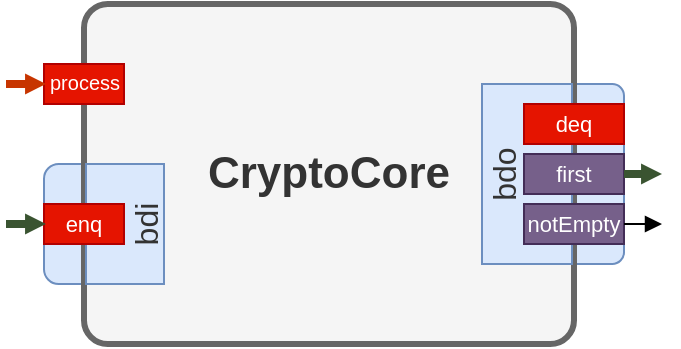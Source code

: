 <mxfile version="13.9.9" type="device"><diagram id="mfvP53huj2iRcH7EizIU" name="Page-1"><mxGraphModel dx="946" dy="672" grid="1" gridSize="10" guides="1" tooltips="1" connect="1" arrows="1" fold="1" page="1" pageScale="1" pageWidth="850" pageHeight="1100" math="0" shadow="0"><root><mxCell id="0"/><mxCell id="1" parent="0"/><mxCell id="9_TuVH1ARKfoisOt2Kd9-10" value="" style="rounded=1;whiteSpace=wrap;html=1;strokeWidth=1;fillColor=#dae8fc;strokeColor=#6c8ebf;" parent="1" vertex="1"><mxGeometry x="210" y="270" width="49" height="60" as="geometry"/></mxCell><mxCell id="9_TuVH1ARKfoisOt2Kd9-9" value="" style="rounded=1;whiteSpace=wrap;html=1;fillColor=#dae8fc;strokeColor=#6c8ebf;strokeWidth=1;" parent="1" vertex="1"><mxGeometry x="461" y="230" width="39" height="90" as="geometry"/></mxCell><mxCell id="WyTX-RN73b4iVx-SWu1v-1" value="&lt;font style=&quot;font-size: 22px&quot;&gt;&lt;b&gt;CryptoCore&lt;/b&gt;&lt;/font&gt;" style="whiteSpace=wrap;html=1;rounded=1;arcSize=7;strokeWidth=3;fillColor=#f5f5f5;strokeColor=#666666;fontColor=#333333;" parent="1" vertex="1"><mxGeometry x="230" y="190" width="245" height="170" as="geometry"/></mxCell><mxCell id="WyTX-RN73b4iVx-SWu1v-6" value="process" style="text;html=1;align=center;verticalAlign=middle;whiteSpace=wrap;rounded=0;fontSize=10;spacingLeft=1;strokeColor=#B20000;fillColor=#e51400;fontColor=#ffffff;spacingBottom=3;" parent="1" vertex="1"><mxGeometry x="210" y="220" width="40" height="20" as="geometry"/></mxCell><mxCell id="WyTX-RN73b4iVx-SWu1v-3" value="&lt;font style=&quot;font-size: 16px;&quot;&gt;&lt;span style=&quot;font-size: 16px;&quot;&gt;bdi&lt;/span&gt;&lt;br style=&quot;font-size: 16px;&quot;&gt;&lt;/font&gt;" style="rounded=0;whiteSpace=wrap;html=1;align=center;fontSize=16;horizontal=0;verticalAlign=bottom;spacing=-1;spacingTop=3;strokeWidth=1;fillColor=#dae8fc;strokeColor=#6c8ebf;fontColor=#333333;fontStyle=0" parent="1" vertex="1"><mxGeometry x="231" y="270" width="39" height="60" as="geometry"/></mxCell><mxCell id="JBD0LgWiBs-crhYszTgG-2" value="&lt;span style=&quot;font-size: 16px;&quot;&gt;&lt;span style=&quot;font-size: 16px;&quot;&gt;bdo&lt;/span&gt;&lt;/span&gt;" style="rounded=0;whiteSpace=wrap;html=1;fillColor=#dae8fc;strokeColor=#6c8ebf;align=center;fontSize=16;horizontal=0;verticalAlign=top;spacing=0;strokeWidth=1;spacingBottom=7;spacingTop=-3;fontColor=#333333;fontStyle=0" parent="1" vertex="1"><mxGeometry x="429" y="230" width="45" height="90" as="geometry"/></mxCell><mxCell id="9_TuVH1ARKfoisOt2Kd9-5" value="" style="endArrow=block;html=1;strokeWidth=4;endFill=1;endSize=0;startSize=0;fillColor=#fa6800;shadow=0;sketch=0;strokeColor=#C73500;" parent="1" edge="1"><mxGeometry width="50" height="50" relative="1" as="geometry"><mxPoint x="191" y="230" as="sourcePoint"/><mxPoint x="211" y="230" as="targetPoint"/></mxGeometry></mxCell><mxCell id="JBD0LgWiBs-crhYszTgG-4" value="enq" style="text;html=1;align=center;verticalAlign=middle;whiteSpace=wrap;rounded=0;fontSize=11;strokeColor=#B20000;fillColor=#e51400;fontColor=#ffffff;" parent="1" vertex="1"><mxGeometry x="210" y="290" width="40" height="20" as="geometry"/></mxCell><mxCell id="9_TuVH1ARKfoisOt2Kd9-4" value="" style="endArrow=block;html=1;strokeWidth=4;endFill=1;endSize=0;startSize=0;fillColor=#6d8764;strokeColor=#3A5431;" parent="1" edge="1"><mxGeometry width="50" height="50" relative="1" as="geometry"><mxPoint x="191" y="300" as="sourcePoint"/><mxPoint x="211" y="300" as="targetPoint"/></mxGeometry></mxCell><mxCell id="JBD0LgWiBs-crhYszTgG-6" value="deq" style="text;html=1;align=center;verticalAlign=middle;whiteSpace=wrap;rounded=0;fontSize=11;strokeColor=#B20000;fillColor=#e51400;fontColor=#ffffff;" parent="1" vertex="1"><mxGeometry x="450" y="240" width="50" height="20" as="geometry"/></mxCell><mxCell id="JBD0LgWiBs-crhYszTgG-7" value="first" style="text;html=1;strokeColor=#432D57;fillColor=#76608a;align=center;verticalAlign=middle;whiteSpace=wrap;rounded=0;fontSize=11;fontColor=#ffffff;" parent="1" vertex="1"><mxGeometry x="450" y="265" width="50" height="20" as="geometry"/></mxCell><mxCell id="JBD0LgWiBs-crhYszTgG-8" value="notEmpty" style="text;html=1;strokeColor=#432D57;fillColor=#76608a;align=center;verticalAlign=middle;whiteSpace=wrap;rounded=0;fontSize=11;spacing=3;fontColor=#ffffff;" parent="1" vertex="1"><mxGeometry x="450" y="290" width="50" height="20" as="geometry"/></mxCell><mxCell id="9_TuVH1ARKfoisOt2Kd9-2" value="" style="endArrow=block;html=1;strokeWidth=4;endFill=1;endSize=0;startSize=0;fillColor=#6d8764;strokeColor=#3A5431;" parent="1" edge="1"><mxGeometry width="50" height="50" relative="1" as="geometry"><mxPoint x="500" y="275" as="sourcePoint"/><mxPoint x="519" y="275" as="targetPoint"/></mxGeometry></mxCell><mxCell id="9_TuVH1ARKfoisOt2Kd9-7" value="" style="endArrow=block;html=1;strokeWidth=1;endFill=1;endSize=6;startSize=6;fillColor=#eeeeee;strokeColor=#000000;" parent="1" edge="1"><mxGeometry width="50" height="50" relative="1" as="geometry"><mxPoint x="500" y="300" as="sourcePoint"/><mxPoint x="519" y="300" as="targetPoint"/></mxGeometry></mxCell></root></mxGraphModel></diagram></mxfile>